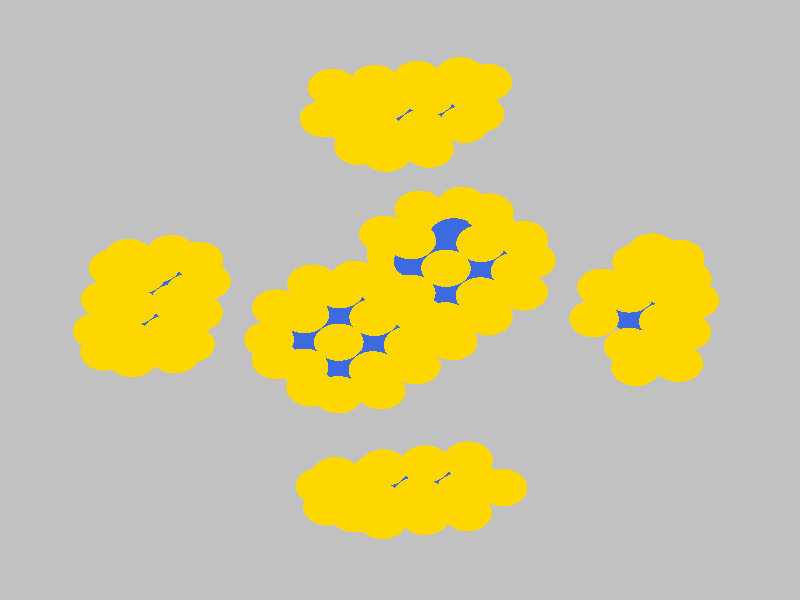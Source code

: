 #version 3.6;
#include "colors.inc"
#include "finish.inc"

global_settings {assumed_gamma 2.2 max_trace_level 6}
background {color Grey transmit 1.0}
camera {orthographic
  right -43.90*x up 43.90*y
  direction 1.00*z
  location <0,0,50.00> look_at <0,0,0>}


light_source {<  -30.00,  30.00,   40.00> color Gray40 shadowless}
light_source {<  30.00,  30.00,   40.00> color Gray40 shadowless} 
light_source {<  30.0,  -30.00,   40.00> color Gray40 shadowless}
light_source {<  -30.0,  -30.00,   40.00> color Gray40 shadowless} 
light_source {<  0.0,  0.00,   40.00> color Gray25 shadowless}
// no fog
#declare simple = finish {phong 0.7 ambient 0.4 diffuse 0.55}
#declare pale = finish {ambient 0.9 diffuse 0.30 roughness 0.001 specular 0.2 }
#declare intermediate = finish {ambient 0.4 diffuse 0.6 specular 0.1 roughness 0.04}
#declare vmd = finish {ambient 0.2 diffuse 0.80 phong 0.25 phong_size 10.0 specular 0.2 roughness 0.1}
#declare jmol = finish {ambient 0.4 diffuse 0.6 specular 1 roughness 0.001 metallic}
#declare ase2 = finish {ambient 0.2 brilliance 3 diffuse 0.6 metallic specular 0.7 roughness 0.04 reflection 0.15}
#declare ase3 = finish {ambient 0.4 brilliance 2 diffuse 0.6 metallic specular 1.0 roughness 0.001 reflection 0.0}
#declare glass = finish {ambient 0.4 diffuse 0.35 specular 1.0 roughness 0.001}
#declare glass2 = finish {ambient 0.3 diffuse 0.3 specular 1.0 reflection 0.25 roughness 0.001}
#declare Rcell = 0.100;
#declare Rbond = 0.100;

#macro atom(LOC, R, COL, TRANS, FIN)
  sphere{LOC, R texture{pigment{color COL transmit TRANS} finish{FIN}}}
#end
#macro constrain(LOC, R, COL, TRANS FIN)
union{torus{R, Rcell rotate 45*z texture{pigment{color COL transmit TRANS} finish{FIN}}}
     torus{R, Rcell rotate -45*z texture{pigment{color COL transmit TRANS} finish{FIN}}}
     translate LOC}
#end

// no cell vertices
atom(<-11.92,  -1.70, -16.79>, 1.36, rgbt <1.00, 0.84, 0.00, 0.00>, 0.0, ase3) // #0
atom(<-13.01,  -2.75, -21.34>, 1.36, rgbt <1.00, 0.84, 0.00, 0.00>, 0.0, ase3) // #1
atom(<-11.52,  -3.24, -19.06>, 1.36, rgbt <1.00, 0.84, 0.00, 0.00>, 0.0, ase3) // #2
atom(<-13.85,  -3.52, -17.59>, 1.36, rgbt <1.00, 0.84, 0.00, 0.00>, 0.0, ase3) // #3
atom(<-12.58,  -0.44, -22.82>, 1.36, rgbt <1.00, 0.84, 0.00, 0.00>, 0.0, ase3) // #4
atom(<-14.91,  -0.73, -21.35>, 1.36, rgbt <1.00, 0.84, 0.00, 0.00>, 0.0, ase3) // #5
atom(<-15.35,  -3.04, -19.87>, 1.36, rgbt <1.00, 0.84, 0.00, 0.00>, 0.0, ase3) // #6
atom(<-15.75,  -1.50, -17.60>, 1.36, rgbt <1.00, 0.84, 0.00, 0.00>, 0.0, ase3) // #7
atom(<-13.42,  -1.22, -19.07>, 1.36, rgbt <0.25, 0.41, 0.88, 0.00>, 0.0, ase3) // #8
atom(<-16.19,  -3.81, -16.12>, 1.36, rgbt <1.00, 0.84, 0.00, 0.00>, 0.0, ase3) // #9
atom(<-16.59,  -2.27, -13.85>, 1.36, rgbt <1.00, 0.84, 0.00, 0.00>, 0.0, ase3) // #10
atom(<-14.26,  -1.99, -15.32>, 1.36, rgbt <0.25, 0.41, 0.88, 0.00>, 0.0, ase3) // #11
atom(<-10.65,   1.37, -22.01>, 1.36, rgbt <1.00, 0.84, 0.00, 0.00>, 0.0, ase3) // #12
atom(<-12.14,   1.86, -24.30>, 1.36, rgbt <1.00, 0.84, 0.00, 0.00>, 0.0, ase3) // #13
atom(<-14.48,   1.57, -22.83>, 1.36, rgbt <1.00, 0.84, 0.00, 0.00>, 0.0, ase3) // #14
atom(<-14.88,   3.11, -20.55>, 1.36, rgbt <1.00, 0.84, 0.00, 0.00>, 0.0, ase3) // #15
atom(<-12.98,   1.09, -20.55>, 1.36, rgbt <0.25, 0.41, 0.88, 0.00>, 0.0, ase3) // #16
atom(<-15.32,   0.80, -19.08>, 1.36, rgbt <1.00, 0.84, 0.00, 0.00>, 0.0, ase3) // #17
atom(<-15.72,   2.34, -16.80>, 1.36, rgbt <1.00, 0.84, 0.00, 0.00>, 0.0, ase3) // #18
atom(<-13.82,   0.32, -16.79>, 1.36, rgbt <0.25, 0.41, 0.88, 0.00>, 0.0, ase3) // #19
atom(<-16.16,   0.03, -15.33>, 1.36, rgbt <1.00, 0.84, 0.00, 0.00>, 0.0, ase3) // #20
atom(<-14.66,  -0.46, -13.04>, 1.36, rgbt <1.00, 0.84, 0.00, 0.00>, 0.0, ase3) // #21
atom(<-15.10,  -2.76, -11.57>, 1.36, rgbt <1.00, 0.84, 0.00, 0.00>, 0.0, ase3) // #22
atom(<-12.76,  -2.48, -13.04>, 1.36, rgbt <1.00, 0.84, 0.00, 0.00>, 0.0, ase3) // #23
atom(<-12.55,   3.39, -22.02>, 1.36, rgbt <1.00, 0.84, 0.00, 0.00>, 0.0, ase3) // #24
atom(<-13.39,   2.62, -18.27>, 1.36, rgbt <1.00, 0.84, 0.00, 0.00>, 0.0, ase3) // #25
atom(<-14.22,   1.85, -14.52>, 1.36, rgbt <1.00, 0.84, 0.00, 0.00>, 0.0, ase3) // #26
atom(<-12.33,  -0.17, -14.51>, 1.36, rgbt <1.00, 0.84, 0.00, 0.00>, 0.0, ase3) // #27
atom(<-11.49,   0.60, -18.26>, 1.36, rgbt <1.00, 0.84, 0.00, 0.00>, 0.0, ase3) // #28
atom(< -2.02, -13.33, -19.01>, 1.36, rgbt <1.00, 0.84, 0.00, 0.00>, 0.0, ase3) // #29
atom(<-12.36,  -4.01, -15.31>, 1.36, rgbt <1.00, 0.84, 0.00, 0.00>, 0.0, ase3) // #30
atom(<  0.59,   0.50, -27.87>, 1.36, rgbt <1.00, 0.84, 0.00, 0.00>, 0.0, ase3) // #31
atom(<-11.08,  -0.93, -20.54>, 1.36, rgbt <1.00, 0.84, 0.00, 0.00>, 0.0, ase3) // #32
atom(<-14.69,  -4.29, -13.84>, 1.36, rgbt <1.00, 0.84, 0.00, 0.00>, 0.0, ase3) // #33
atom(< -4.42,  -0.30,  -4.57>, 1.36, rgbt <1.00, 0.84, 0.00, 0.00>, 0.0, ase3) // #34
atom(<-11.05,   2.91, -19.74>, 1.36, rgbt <1.00, 0.84, 0.00, 0.00>, 0.0, ase3) // #35
atom(< -2.24,  11.23, -11.96>, 1.36, rgbt <1.00, 0.84, 0.00, 0.00>, 0.0, ase3) // #36
atom(< -3.52, -12.85, -21.30>, 1.36, rgbt <1.00, 0.84, 0.00, 0.00>, 0.0, ase3) // #37
atom(< -4.36, -13.62, -17.55>, 1.36, rgbt <1.00, 0.84, 0.00, 0.00>, 0.0, ase3) // #38
atom(< -0.91,   0.98, -30.16>, 1.36, rgbt <1.00, 0.84, 0.00, 0.00>, 0.0, ase3) // #39
atom(< -2.52,  -2.32,  -4.57>, 1.36, rgbt <1.00, 0.84, 0.00, 0.00>, 0.0, ase3) // #40
atom(<  2.52,   2.32, -27.07>, 1.36, rgbt <1.00, 0.84, 0.00, 0.00>, 0.0, ase3) // #41
atom(< -0.88,   4.82, -29.36>, 1.36, rgbt <1.00, 0.84, 0.00, 0.00>, 0.0, ase3) // #42
atom(< -6.75,  -0.58,  -3.11>, 1.36, rgbt <1.00, 0.84, 0.00, 0.00>, 0.0, ase3) // #43
atom(< -3.30,  14.02, -15.72>, 1.36, rgbt <1.00, 0.84, 0.00, 0.00>, 0.0, ase3) // #44
atom(< -1.40,  12.00, -15.71>, 1.36, rgbt <1.00, 0.84, 0.00, 0.00>, 0.0, ase3) // #45
atom(< -4.14,  13.25, -11.97>, 1.36, rgbt <1.00, 0.84, 0.00, 0.00>, 0.0, ase3) // #46
atom(< -1.19, -12.56, -22.77>, 1.36, rgbt <1.00, 0.84, 0.00, 0.00>, 0.0, ase3) // #47
atom(< -3.12, -14.38, -23.57>, 1.36, rgbt <1.00, 0.84, 0.00, 0.00>, 0.0, ase3) // #48
atom(< -1.62, -14.87, -21.29>, 1.36, rgbt <1.00, 0.84, 0.00, 0.00>, 0.0, ase3) // #49
atom(< -3.95, -15.15, -19.82>, 1.36, rgbt <1.00, 0.84, 0.00, 0.00>, 0.0, ase3) // #50
atom(< -2.46, -15.64, -17.54>, 1.36, rgbt <1.00, 0.84, 0.00, 0.00>, 0.0, ase3) // #51
atom(< -2.86, -14.10, -15.26>, 1.36, rgbt <1.00, 0.84, 0.00, 0.00>, 0.0, ase3) // #52
atom(<  0.99,  -1.04, -30.15>, 1.36, rgbt <1.00, 0.84, 0.00, 0.00>, 0.0, ase3) // #53
atom(< -4.88,  -6.44,  -3.89>, 1.36, rgbt <1.00, 0.84, 0.00, 0.00>, 0.0, ase3) // #54
atom(<  1.42,   1.27, -31.63>, 1.36, rgbt <1.00, 0.84, 0.00, 0.00>, 0.0, ase3) // #55
atom(< -6.78,  -4.42,  -3.90>, 1.36, rgbt <1.00, 0.84, 0.00, 0.00>, 0.0, ase3) // #56
atom(< -5.29,  -4.91,  -1.62>, 1.36, rgbt <1.00, 0.84, 0.00, 0.00>, 0.0, ase3) // #57
atom(< -0.47,   3.29, -31.63>, 1.36, rgbt <1.00, 0.84, 0.00, 0.00>, 0.0, ase3) // #58
atom(<  1.02,   2.80, -29.35>, 1.36, rgbt <0.25, 0.41, 0.88, 0.00>, 0.0, ase3) // #59
atom(<  1.46,   5.11, -30.83>, 1.36, rgbt <1.00, 0.84, 0.00, 0.00>, 0.0, ase3) // #60
atom(< -4.85,  -2.60,  -3.10>, 1.36, rgbt <0.25, 0.41, 0.88, 0.00>, 0.0, ase3) // #61
atom(< -7.18,  -2.89,  -1.63>, 1.36, rgbt <1.00, 0.84, 0.00, 0.00>, 0.0, ase3) // #62
atom(< -5.25,  -1.07,  -0.82>, 1.36, rgbt <1.00, 0.84, 0.00, 0.00>, 0.0, ase3) // #63
atom(<  1.05,   6.64, -28.55>, 1.36, rgbt <1.00, 0.84, 0.00, 0.00>, 0.0, ase3) // #64
atom(< -4.82,   1.24,  -2.30>, 1.36, rgbt <1.00, 0.84, 0.00, 0.00>, 0.0, ase3) // #65
atom(< -2.48,   1.52,  -3.77>, 1.36, rgbt <1.00, 0.84, 0.00, 0.00>, 0.0, ase3) // #66
atom(< -1.80,  13.53, -13.43>, 1.36, rgbt <0.25, 0.41, 0.88, 0.00>, 0.0, ase3) // #67
atom(< -0.97,  14.31, -17.19>, 1.36, rgbt <1.00, 0.84, 0.00, 0.00>, 0.0, ase3) // #68
atom(< -1.37,  15.84, -14.91>, 1.36, rgbt <1.00, 0.84, 0.00, 0.00>, 0.0, ase3) // #69
atom(< -3.70,  15.55, -13.44>, 1.36, rgbt <1.00, 0.84, 0.00, 0.00>, 0.0, ase3) // #70
atom(< -2.21,  15.07, -11.16>, 1.36, rgbt <1.00, 0.84, 0.00, 0.00>, 0.0, ase3) // #71
atom(< -2.64,  12.76,  -9.68>, 1.36, rgbt <1.00, 0.84, 0.00, 0.00>, 0.0, ase3) // #72
atom(<  1.15, -12.27, -24.23>, 1.36, rgbt <1.00, 0.84, 0.00, 0.00>, 0.0, ase3) // #73
atom(< -0.78, -14.09, -25.04>, 1.36, rgbt <1.00, 0.84, 0.00, 0.00>, 0.0, ase3) // #74
atom(<  0.71, -14.58, -22.76>, 1.36, rgbt <1.00, 0.84, 0.00, 0.00>, 0.0, ase3) // #75
atom(<  2.21, -15.07, -20.47>, 1.36, rgbt <1.00, 0.84, 0.00, 0.00>, 0.0, ase3) // #76
atom(< -0.13, -15.35, -19.01>, 1.36, rgbt <1.00, 0.84, 0.00, 0.00>, 0.0, ase3) // #77
atom(< -0.53, -13.82, -16.73>, 1.36, rgbt <0.25, 0.41, 0.88, 0.00>, 0.0, ase3) // #78
atom(<  1.37, -15.84, -16.72>, 1.36, rgbt <1.00, 0.84, 0.00, 0.00>, 0.0, ase3) // #79
atom(<  1.80, -13.53, -18.20>, 1.36, rgbt <0.25, 0.41, 0.88, 0.00>, 0.0, ase3) // #80
atom(< -0.96, -16.12, -15.26>, 1.36, rgbt <1.00, 0.84, 0.00, 0.00>, 0.0, ase3) // #81
atom(<  0.97, -14.31, -14.45>, 1.36, rgbt <1.00, 0.84, 0.00, 0.00>, 0.0, ase3) // #82
atom(< -1.37, -14.59, -12.98>, 1.36, rgbt <1.00, 0.84, 0.00, 0.00>, 0.0, ase3) // #83
atom(< -0.93, -12.29, -14.46>, 1.36, rgbt <1.00, 0.84, 0.00, 0.00>, 0.0, ase3) // #84
atom(<  2.48,  -1.52, -27.87>, 1.36, rgbt <1.00, 0.84, 0.00, 0.00>, 0.0, ase3) // #85
atom(<  0.31, -13.05, -20.48>, 1.36, rgbt <1.00, 0.84, 0.00, 0.00>, 0.0, ase3) // #86
atom(<  1.40, -12.00, -15.93>, 1.36, rgbt <1.00, 0.84, 0.00, 0.00>, 0.0, ase3) // #87
atom(< -0.62,  -4.34,  -4.56>, 1.36, rgbt <1.00, 0.84, 0.00, 0.00>, 0.0, ase3) // #88
atom(<  2.89,  -3.05, -30.14>, 1.36, rgbt <1.00, 0.84, 0.00, 0.00>, 0.0, ase3) // #89
atom(<  4.82,  -1.24, -29.33>, 1.36, rgbt <1.00, 0.84, 0.00, 0.00>, 0.0, ase3) // #90
atom(< -4.45,  -4.14,  -5.37>, 1.36, rgbt <1.00, 0.84, 0.00, 0.00>, 0.0, ase3) // #91
atom(< -1.05,  -6.64,  -3.08>, 1.36, rgbt <1.00, 0.84, 0.00, 0.00>, 0.0, ase3) // #92
atom(<  3.32,  -0.75, -31.62>, 1.36, rgbt <1.00, 0.84, 0.00, 0.00>, 0.0, ase3) // #93
atom(<  2.92,   0.78, -29.34>, 1.36, rgbt <0.25, 0.41, 0.88, 0.00>, 0.0, ase3) // #94
atom(<  5.25,   1.07, -30.81>, 1.36, rgbt <1.00, 0.84, 0.00, 0.00>, 0.0, ase3) // #95
atom(< -2.95,  -4.62,  -3.09>, 1.36, rgbt <0.25, 0.41, 0.88, 0.00>, 0.0, ase3) // #96
atom(< -3.39,  -6.93,  -1.61>, 1.36, rgbt <1.00, 0.84, 0.00, 0.00>, 0.0, ase3) // #97
atom(< -1.46,  -5.11,  -0.81>, 1.36, rgbt <1.00, 0.84, 0.00, 0.00>, 0.0, ase3) // #98
atom(<  3.36,   3.09, -30.82>, 1.36, rgbt <1.00, 0.84, 0.00, 0.00>, 0.0, ase3) // #99
atom(<  2.95,   4.62, -28.55>, 1.36, rgbt <0.25, 0.41, 0.88, 0.00>, 0.0, ase3) // #100
atom(<  4.85,   2.60, -28.54>, 1.36, rgbt <0.25, 0.41, 0.88, 0.00>, 0.0, ase3) // #101
atom(<  5.29,   4.91, -30.01>, 1.36, rgbt <1.00, 0.84, 0.00, 0.00>, 0.0, ase3) // #102
atom(< -2.92,  -0.78,  -2.29>, 1.36, rgbt <0.25, 0.41, 0.88, 0.00>, 0.0, ase3) // #103
atom(< -1.02,  -2.80,  -2.28>, 1.36, rgbt <0.25, 0.41, 0.88, 0.00>, 0.0, ase3) // #104
atom(< -3.36,  -3.09,  -0.82>, 1.36, rgbt <1.00, 0.84, 0.00, 0.00>, 0.0, ase3) // #105
atom(< -1.42,  -1.27,  -0.01>, 1.36, rgbt <1.00, 0.84, 0.00, 0.00>, 0.0, ase3) // #106
atom(<  3.39,   6.93, -30.02>, 1.36, rgbt <1.00, 0.84, 0.00, 0.00>, 0.0, ase3) // #107
atom(<  4.88,   6.44, -27.74>, 1.36, rgbt <1.00, 0.84, 0.00, 0.00>, 0.0, ase3) // #108
atom(< -3.32,   0.75,  -0.02>, 1.36, rgbt <1.00, 0.84, 0.00, 0.00>, 0.0, ase3) // #109
atom(< -0.99,   1.04,  -1.49>, 1.36, rgbt <1.00, 0.84, 0.00, 0.00>, 0.0, ase3) // #110
atom(<  0.62,   4.34, -27.08>, 1.36, rgbt <1.00, 0.84, 0.00, 0.00>, 0.0, ase3) // #111
atom(<  4.45,   4.14, -26.26>, 1.36, rgbt <1.00, 0.84, 0.00, 0.00>, 0.0, ase3) // #112
atom(< -0.59,  -0.50,  -3.76>, 1.36, rgbt <1.00, 0.84, 0.00, 0.00>, 0.0, ase3) // #113
atom(<  0.09,  11.51, -13.43>, 1.36, rgbt <1.00, 0.84, 0.00, 0.00>, 0.0, ase3) // #114
atom(<  1.37,  14.59, -18.65>, 1.36, rgbt <1.00, 0.84, 0.00, 0.00>, 0.0, ase3) // #115
atom(<  0.53,  13.82, -14.90>, 1.36, rgbt <0.25, 0.41, 0.88, 0.00>, 0.0, ase3) // #116
atom(< -0.31,  13.05, -11.15>, 1.36, rgbt <0.25, 0.41, 0.88, 0.00>, 0.0, ase3) // #117
atom(<  2.02,  13.33, -12.62>, 1.36, rgbt <0.25, 0.41, 0.88, 0.00>, 0.0, ase3) // #118
atom(< -0.74,  10.74,  -9.68>, 1.36, rgbt <1.00, 0.84, 0.00, 0.00>, 0.0, ase3) // #119
atom(< -1.15,  12.27,  -7.40>, 1.36, rgbt <1.00, 0.84, 0.00, 0.00>, 0.0, ase3) // #120
atom(<  3.30,  16.41, -17.85>, 1.36, rgbt <1.00, 0.84, 0.00, 0.00>, 0.0, ase3) // #121
atom(<  0.96,  16.12, -16.38>, 1.36, rgbt <1.00, 0.84, 0.00, 0.00>, 0.0, ase3) // #122
atom(<  2.46,  15.64, -14.10>, 1.36, rgbt <1.00, 0.84, 0.00, 0.00>, 0.0, ase3) // #123
atom(<  0.13,  15.35, -12.63>, 1.36, rgbt <1.00, 0.84, 0.00, 0.00>, 0.0, ase3) // #124
atom(<  1.62,  14.87, -10.35>, 1.36, rgbt <1.00, 0.84, 0.00, 0.00>, 0.0, ase3) // #125
atom(< -0.71,  14.58,  -8.88>, 1.36, rgbt <1.00, 0.84, 0.00, 0.00>, 0.0, ase3) // #126
atom(<  2.64, -12.76, -21.95>, 1.36, rgbt <1.00, 0.84, 0.00, 0.00>, 0.0, ase3) // #127
atom(<  4.14, -13.25, -19.67>, 1.36, rgbt <1.00, 0.84, 0.00, 0.00>, 0.0, ase3) // #128
atom(<  3.70, -15.55, -18.19>, 1.36, rgbt <1.00, 0.84, 0.00, 0.00>, 0.0, ase3) // #129
atom(<  3.30, -14.02, -15.92>, 1.36, rgbt <1.00, 0.84, 0.00, 0.00>, 0.0, ase3) // #130
atom(<  6.75,   0.58, -28.53>, 1.36, rgbt <1.00, 0.84, 0.00, 0.00>, 0.0, ase3) // #131
atom(<  0.88,  -4.82,  -2.27>, 1.36, rgbt <1.00, 0.84, 0.00, 0.00>, 0.0, ase3) // #132
atom(<  7.18,   2.89, -30.00>, 1.36, rgbt <1.00, 0.84, 0.00, 0.00>, 0.0, ase3) // #133
atom(<  6.78,   4.42, -27.73>, 1.36, rgbt <1.00, 0.84, 0.00, 0.00>, 0.0, ase3) // #134
atom(<  0.47,  -3.29,   0.00>, 1.36, rgbt <1.00, 0.84, 0.00, 0.00>, 0.0, ase3) // #135
atom(<  0.91,  -0.98,  -1.48>, 1.36, rgbt <1.00, 0.84, 0.00, 0.00>, 0.0, ase3) // #136
atom(<  2.86,  14.10, -16.37>, 1.36, rgbt <1.00, 0.84, 0.00, 0.00>, 0.0, ase3) // #137
atom(<  4.36,  13.62, -14.09>, 1.36, rgbt <1.00, 0.84, 0.00, 0.00>, 0.0, ase3) // #138
atom(<  3.95,  15.15, -11.81>, 1.36, rgbt <1.00, 0.84, 0.00, 0.00>, 0.0, ase3) // #139
atom(<  3.52,  12.85, -10.34>, 1.36, rgbt <1.00, 0.84, 0.00, 0.00>, 0.0, ase3) // #140
atom(<  1.19,  12.56,  -8.87>, 1.36, rgbt <1.00, 0.84, 0.00, 0.00>, 0.0, ase3) // #141
atom(<  5.63, -13.73, -17.38>, 1.36, rgbt <1.00, 0.84, 0.00, 0.00>, 0.0, ase3) // #142
atom(<  3.73, -11.71, -17.39>, 1.36, rgbt <1.00, 0.84, 0.00, 0.00>, 0.0, ase3) // #143
atom(<  6.35,   2.12, -26.25>, 1.36, rgbt <1.00, 0.84, 0.00, 0.00>, 0.0, ase3) // #144
atom(<  2.81,  -3.00,  -1.47>, 1.36, rgbt <1.00, 0.84, 0.00, 0.00>, 0.0, ase3) // #145
atom(<  1.59,  11.03, -11.14>, 1.36, rgbt <1.00, 0.84, 0.00, 0.00>, 0.0, ase3) // #146
atom(<  4.79,  15.92, -15.56>, 1.36, rgbt <1.00, 0.84, 0.00, 0.00>, 0.0, ase3) // #147
atom(< 12.95,  -4.93, -11.89>, 1.36, rgbt <1.00, 0.84, 0.00, 0.00>, 0.0, ase3) // #148
atom(<  4.42,   0.30, -27.06>, 1.36, rgbt <1.00, 0.84, 0.00, 0.00>, 0.0, ase3) // #149
atom(< 14.22,  -1.85, -17.11>, 1.36, rgbt <1.00, 0.84, 0.00, 0.00>, 0.0, ase3) // #150
atom(< 12.98,  -1.09, -11.09>, 1.36, rgbt <0.25, 0.41, 0.88, 0.00>, 0.0, ase3) // #151
atom(< 11.08,   0.93, -11.10>, 1.36, rgbt <1.00, 0.84, 0.00, 0.00>, 0.0, ase3) // #152
atom(<  1.31,  -2.52,  -3.75>, 1.36, rgbt <1.00, 0.84, 0.00, 0.00>, 0.0, ase3) // #153
atom(< 13.85,   3.52, -14.04>, 1.36, rgbt <1.00, 0.84, 0.00, 0.00>, 0.0, ase3) // #154
atom(< 13.39,  -2.62, -13.36>, 1.36, rgbt <1.00, 0.84, 0.00, 0.00>, 0.0, ase3) // #155
atom(< 13.79,  -4.15, -15.64>, 1.36, rgbt <1.00, 0.84, 0.00, 0.00>, 0.0, ase3) // #156
atom(< 15.72,  -2.34, -14.83>, 1.36, rgbt <1.00, 0.84, 0.00, 0.00>, 0.0, ase3) // #157
atom(< 15.28,  -4.64, -13.35>, 1.36, rgbt <1.00, 0.84, 0.00, 0.00>, 0.0, ase3) // #158
atom(< 14.88,  -3.11, -11.08>, 1.36, rgbt <1.00, 0.84, 0.00, 0.00>, 0.0, ase3) // #159
atom(< 12.55,  -3.39,  -9.61>, 1.36, rgbt <1.00, 0.84, 0.00, 0.00>, 0.0, ase3) // #160
atom(< 14.26,   1.99, -16.32>, 1.36, rgbt <1.00, 0.84, 0.00, 0.00>, 0.0, ase3) // #161
atom(< 13.82,  -0.32, -14.84>, 1.36, rgbt <1.00, 0.84, 0.00, 0.00>, 0.0, ase3) // #162
atom(< 16.16,  -0.03, -16.31>, 1.36, rgbt <1.00, 0.84, 0.00, 0.00>, 0.0, ase3) // #163
atom(< 15.75,   1.50, -14.03>, 1.36, rgbt <1.00, 0.84, 0.00, 0.00>, 0.0, ase3) // #164
atom(< 15.32,  -0.80, -12.56>, 1.36, rgbt <1.00, 0.84, 0.00, 0.00>, 0.0, ase3) // #165
atom(< 14.91,   0.73, -10.28>, 1.36, rgbt <1.00, 0.84, 0.00, 0.00>, 0.0, ase3) // #166
atom(< 14.48,  -1.57,  -8.81>, 1.36, rgbt <1.00, 0.84, 0.00, 0.00>, 0.0, ase3) // #167
atom(< 12.58,   0.44,  -8.82>, 1.36, rgbt <1.00, 0.84, 0.00, 0.00>, 0.0, ase3) // #168
atom(< 10.65,  -1.37,  -9.62>, 1.36, rgbt <1.00, 0.84, 0.00, 0.00>, 0.0, ase3) // #169
atom(< 13.42,   1.22, -12.57>, 1.36, rgbt <1.00, 0.84, 0.00, 0.00>, 0.0, ase3) // #170
atom(< 15.35,   3.04, -11.76>, 1.36, rgbt <1.00, 0.84, 0.00, 0.00>, 0.0, ase3) // #171
atom(< 13.01,   2.75, -10.29>, 1.36, rgbt <1.00, 0.84, 0.00, 0.00>, 0.0, ase3) // #172

// no constraints
